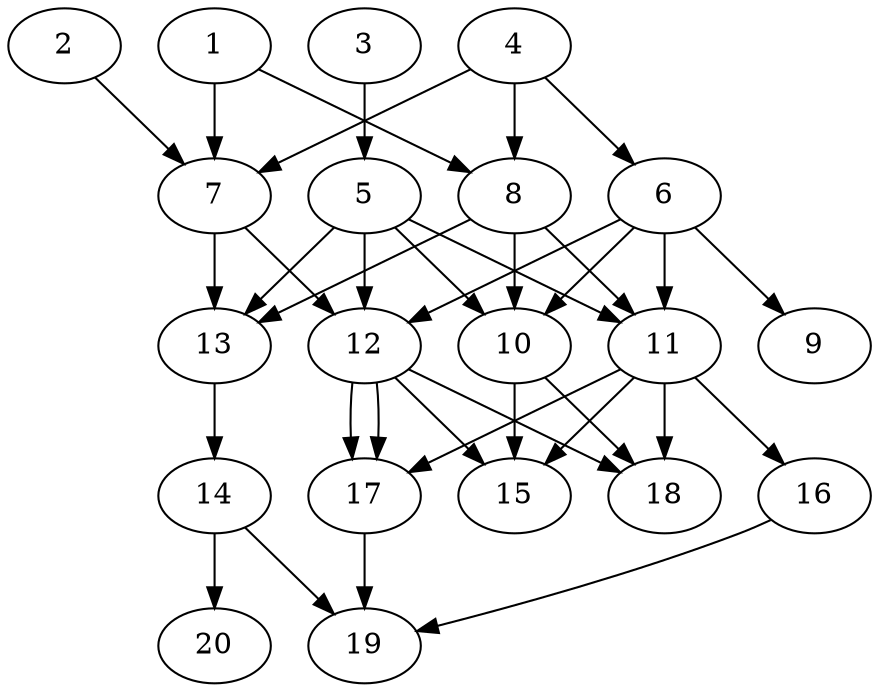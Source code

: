 // DAG automatically generated by daggen at Tue Jul 23 14:27:02 2019
// ./daggen --dot -n 20 --ccr 0.3 --fat 0.5 --regular 0.5 --density 0.7 --mindata 5242880 --maxdata 52428800 
digraph G {
  1 [size="66304000", alpha="0.14", expect_size="19891200"] 
  1 -> 7 [size ="19891200"]
  1 -> 8 [size ="19891200"]
  2 [size="171284480", alpha="0.10", expect_size="51385344"] 
  2 -> 7 [size ="51385344"]
  3 [size="158702933", alpha="0.09", expect_size="47610880"] 
  3 -> 5 [size ="47610880"]
  4 [size="89951573", alpha="0.20", expect_size="26985472"] 
  4 -> 6 [size ="26985472"]
  4 -> 7 [size ="26985472"]
  4 -> 8 [size ="26985472"]
  5 [size="152268800", alpha="0.07", expect_size="45680640"] 
  5 -> 10 [size ="45680640"]
  5 -> 11 [size ="45680640"]
  5 -> 12 [size ="45680640"]
  5 -> 13 [size ="45680640"]
  6 [size="88244907", alpha="0.15", expect_size="26473472"] 
  6 -> 9 [size ="26473472"]
  6 -> 10 [size ="26473472"]
  6 -> 11 [size ="26473472"]
  6 -> 12 [size ="26473472"]
  7 [size="19790507", alpha="0.01", expect_size="5937152"] 
  7 -> 12 [size ="5937152"]
  7 -> 13 [size ="5937152"]
  8 [size="78820693", alpha="0.02", expect_size="23646208"] 
  8 -> 10 [size ="23646208"]
  8 -> 11 [size ="23646208"]
  8 -> 13 [size ="23646208"]
  9 [size="139267413", alpha="0.14", expect_size="41780224"] 
  10 [size="90238293", alpha="0.14", expect_size="27071488"] 
  10 -> 15 [size ="27071488"]
  10 -> 18 [size ="27071488"]
  11 [size="163505493", alpha="0.09", expect_size="49051648"] 
  11 -> 15 [size ="49051648"]
  11 -> 16 [size ="49051648"]
  11 -> 17 [size ="49051648"]
  11 -> 18 [size ="49051648"]
  12 [size="119640747", alpha="0.05", expect_size="35892224"] 
  12 -> 15 [size ="35892224"]
  12 -> 17 [size ="35892224"]
  12 -> 17 [size ="35892224"]
  12 -> 18 [size ="35892224"]
  13 [size="44376747", alpha="0.01", expect_size="13313024"] 
  13 -> 14 [size ="13313024"]
  14 [size="115739307", alpha="0.00", expect_size="34721792"] 
  14 -> 19 [size ="34721792"]
  14 -> 20 [size ="34721792"]
  15 [size="112394240", alpha="0.17", expect_size="33718272"] 
  16 [size="165085867", alpha="0.11", expect_size="49525760"] 
  16 -> 19 [size ="49525760"]
  17 [size="125491200", alpha="0.11", expect_size="37647360"] 
  17 -> 19 [size ="37647360"]
  18 [size="136837120", alpha="0.01", expect_size="41051136"] 
  19 [size="152958293", alpha="0.15", expect_size="45887488"] 
  20 [size="109257387", alpha="0.06", expect_size="32777216"] 
}
